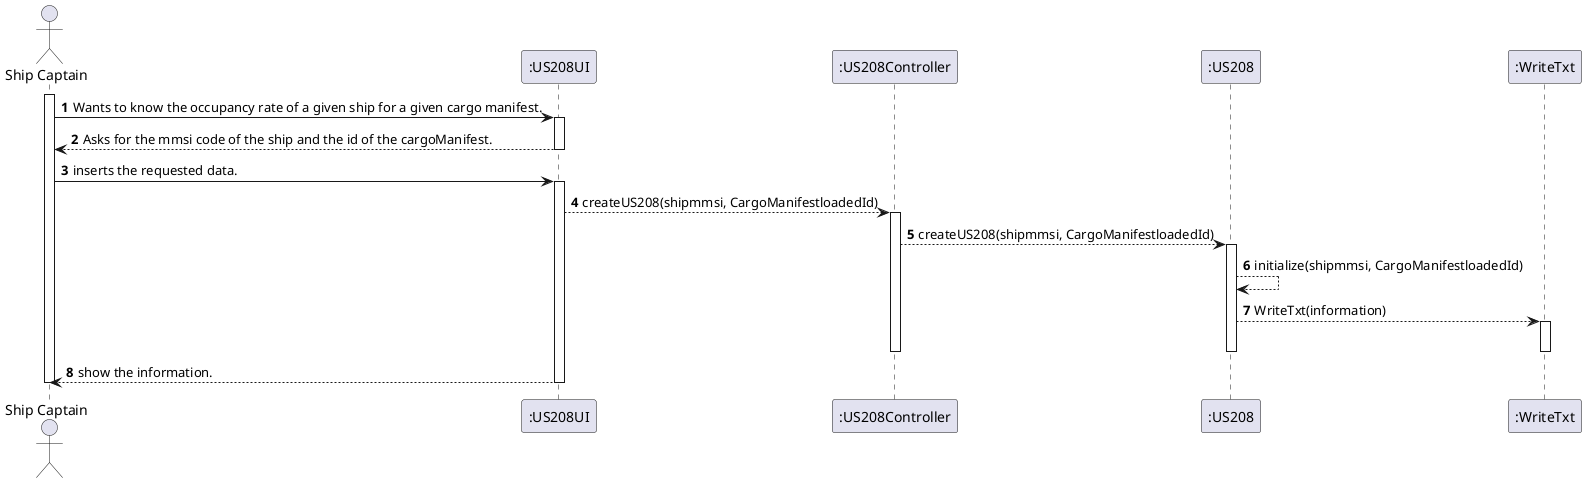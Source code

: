 @startuml
autonumber

actor "Ship Captain" as SC

participant ":US208UI" as UI
participant ":US208Controller" as CTR
participant ":US208" as US8
participant ":WriteTxt" as TXT

activate SC

SC -> UI: Wants to know the occupancy rate of a given ship for a given cargo manifest.
activate UI
UI --> SC: Asks for the mmsi code of the ship and the id of the cargoManifest.
deactivate UI
SC -> UI: inserts the requested data.

activate UI
UI --> CTR: createUS208(shipmmsi, CargoManifestloadedId)
activate CTR

CTR --> US8: createUS208(shipmmsi, CargoManifestloadedId)
activate US8

US8 --> US8: initialize(shipmmsi, CargoManifestloadedId)

US8 --> TXT: WriteTxt(information)
activate TXT
deactivate TXT
deactivate US8
deactivate CTR

UI --> SC: show the information.
deactivate UI
deactivate SC

@enduml